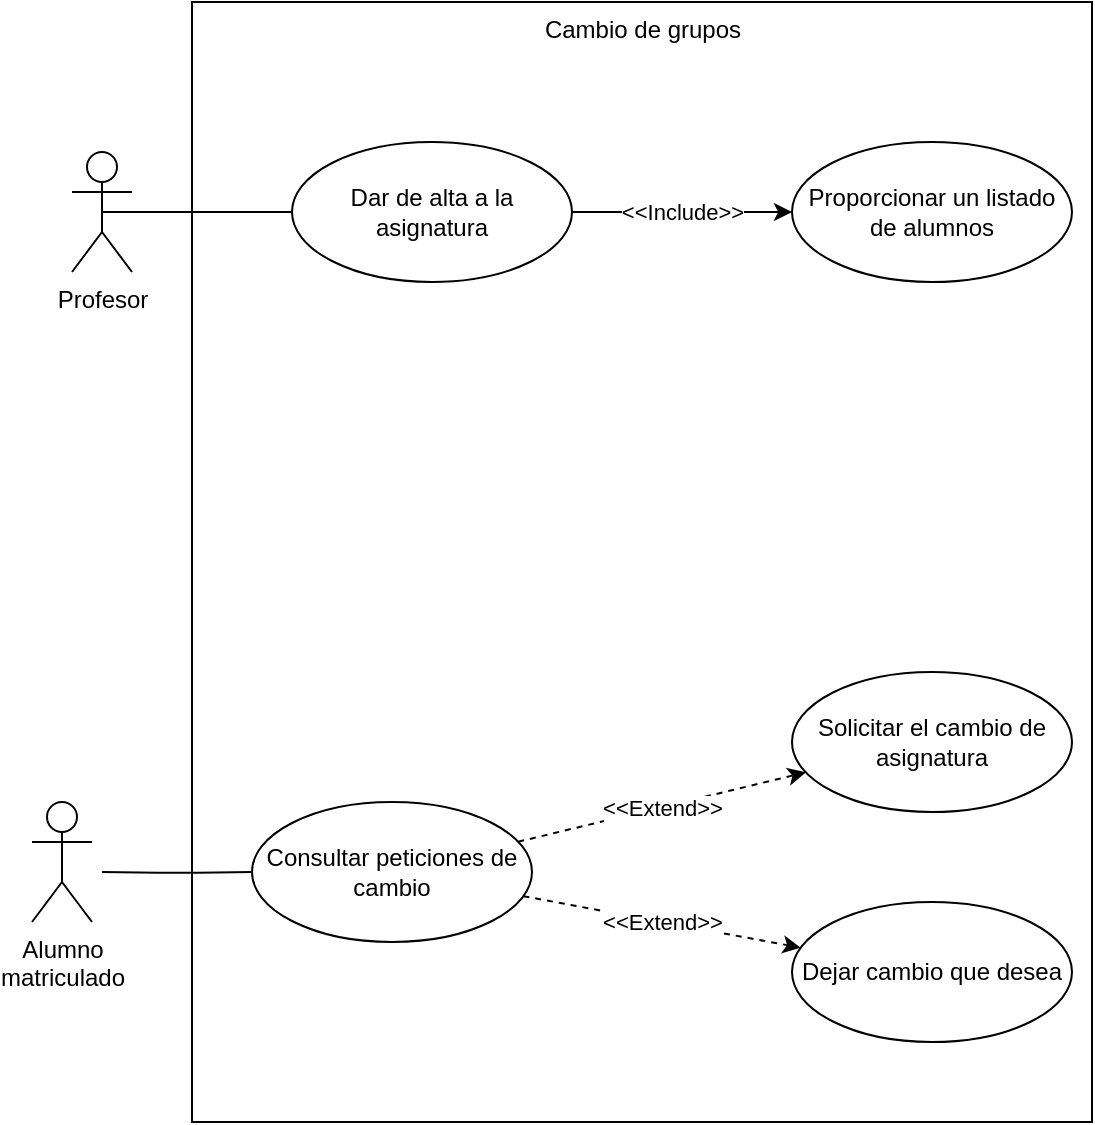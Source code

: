 <mxfile version="14.2.7" type="github">
  <diagram id="FlNUKZKmiXlKAUV9VO19" name="Page-1">
    <mxGraphModel dx="352" dy="427" grid="1" gridSize="10" guides="1" tooltips="1" connect="1" arrows="1" fold="1" page="1" pageScale="1" pageWidth="827" pageHeight="1169" math="0" shadow="0">
      <root>
        <mxCell id="0" />
        <mxCell id="1" parent="0" />
        <mxCell id="MgQX-8lbAo6mwN-pQCVl-1" value="Cambio de grupos" style="html=1;fillColor=none;verticalAlign=top;" parent="1" vertex="1">
          <mxGeometry x="150" y="210" width="450" height="560" as="geometry" />
        </mxCell>
        <mxCell id="MgQX-8lbAo6mwN-pQCVl-2" value="Profesor" style="shape=umlActor;verticalLabelPosition=bottom;verticalAlign=top;html=1;fillColor=none;gradientColor=none;" parent="1" vertex="1">
          <mxGeometry x="90" y="285" width="30" height="60" as="geometry" />
        </mxCell>
        <mxCell id="MgQX-8lbAo6mwN-pQCVl-7" value="Dar de alta a la asignatura" style="ellipse;whiteSpace=wrap;html=1;fillColor=none;gradientColor=none;" parent="1" vertex="1">
          <mxGeometry x="200" y="280" width="140" height="70" as="geometry" />
        </mxCell>
        <mxCell id="MgQX-8lbAo6mwN-pQCVl-9" value="" style="endArrow=none;html=1;edgeStyle=orthogonalEdgeStyle;exitX=0.5;exitY=0.5;exitDx=0;exitDy=0;exitPerimeter=0;" parent="1" source="MgQX-8lbAo6mwN-pQCVl-2" target="MgQX-8lbAo6mwN-pQCVl-7" edge="1">
          <mxGeometry relative="1" as="geometry">
            <mxPoint x="110" y="299.5" as="sourcePoint" />
            <mxPoint x="270" y="299.5" as="targetPoint" />
          </mxGeometry>
        </mxCell>
        <mxCell id="MgQX-8lbAo6mwN-pQCVl-12" value="Proporcionar un listado de alumnos" style="ellipse;whiteSpace=wrap;html=1;fillColor=none;gradientColor=none;" parent="1" vertex="1">
          <mxGeometry x="450" y="280" width="140" height="70" as="geometry" />
        </mxCell>
        <mxCell id="MgQX-8lbAo6mwN-pQCVl-17" value="&amp;lt;&amp;lt;Extend&amp;gt;&amp;gt;" style="rounded=0;orthogonalLoop=1;jettySize=auto;html=1;dashed=1;" parent="1" source="MgQX-8lbAo6mwN-pQCVl-15" target="MgQX-8lbAo6mwN-pQCVl-16" edge="1">
          <mxGeometry relative="1" as="geometry" />
        </mxCell>
        <mxCell id="MgQX-8lbAo6mwN-pQCVl-15" value="Consultar peticiones de cambio" style="ellipse;whiteSpace=wrap;html=1;fillColor=none;gradientColor=none;" parent="1" vertex="1">
          <mxGeometry x="180" y="610" width="140" height="70" as="geometry" />
        </mxCell>
        <mxCell id="MgQX-8lbAo6mwN-pQCVl-16" value="Solicitar el cambio de asignatura" style="ellipse;whiteSpace=wrap;html=1;fillColor=none;gradientColor=none;" parent="1" vertex="1">
          <mxGeometry x="450" y="545" width="140" height="70" as="geometry" />
        </mxCell>
        <mxCell id="MgQX-8lbAo6mwN-pQCVl-18" value="Dejar cambio que desea" style="ellipse;whiteSpace=wrap;html=1;fillColor=none;gradientColor=none;" parent="1" vertex="1">
          <mxGeometry x="450" y="660" width="140" height="70" as="geometry" />
        </mxCell>
        <mxCell id="MgQX-8lbAo6mwN-pQCVl-19" value="&amp;lt;&amp;lt;Extend&amp;gt;&amp;gt;" style="rounded=0;orthogonalLoop=1;jettySize=auto;html=1;dashed=1;" parent="1" source="MgQX-8lbAo6mwN-pQCVl-15" target="MgQX-8lbAo6mwN-pQCVl-18" edge="1">
          <mxGeometry relative="1" as="geometry">
            <mxPoint x="327.409" y="524.974" as="sourcePoint" />
            <mxPoint x="442.537" y="484.987" as="targetPoint" />
          </mxGeometry>
        </mxCell>
        <mxCell id="MgQX-8lbAo6mwN-pQCVl-20" value="&amp;lt;&amp;lt;Include&amp;gt;&amp;gt;" style="rounded=0;orthogonalLoop=1;jettySize=auto;html=1;" parent="1" source="MgQX-8lbAo6mwN-pQCVl-7" target="MgQX-8lbAo6mwN-pQCVl-12" edge="1">
          <mxGeometry relative="1" as="geometry">
            <mxPoint x="279.996" y="333.967" as="sourcePoint" />
            <mxPoint x="425.547" y="296.031" as="targetPoint" />
          </mxGeometry>
        </mxCell>
        <mxCell id="MgQX-8lbAo6mwN-pQCVl-21" value="&lt;div&gt;Alumno&lt;/div&gt;&lt;div&gt; matriculado&lt;/div&gt;" style="shape=umlActor;verticalLabelPosition=bottom;verticalAlign=top;html=1;fillColor=none;gradientColor=none;" parent="1" vertex="1">
          <mxGeometry x="70" y="610" width="30" height="60" as="geometry" />
        </mxCell>
        <mxCell id="MgQX-8lbAo6mwN-pQCVl-24" value="" style="endArrow=none;html=1;edgeStyle=orthogonalEdgeStyle;exitX=0.5;exitY=0.5;exitDx=0;exitDy=0;exitPerimeter=0;" parent="1" target="MgQX-8lbAo6mwN-pQCVl-15" edge="1">
          <mxGeometry relative="1" as="geometry">
            <mxPoint x="105.0" y="645" as="sourcePoint" />
            <mxPoint x="200" y="649.5" as="targetPoint" />
          </mxGeometry>
        </mxCell>
      </root>
    </mxGraphModel>
  </diagram>
</mxfile>
